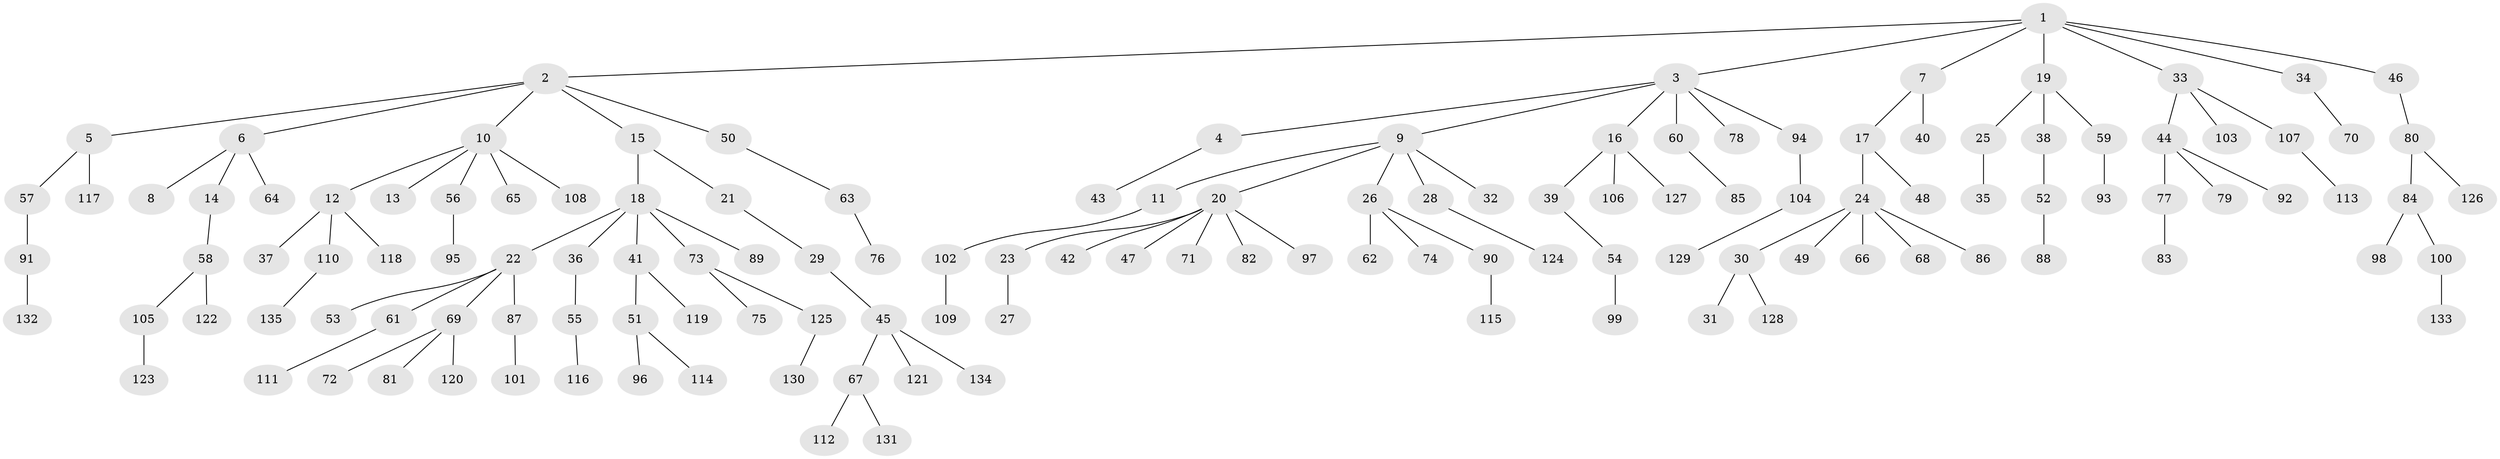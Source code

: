 // Generated by graph-tools (version 1.1) at 2025/26/03/09/25 03:26:23]
// undirected, 135 vertices, 134 edges
graph export_dot {
graph [start="1"]
  node [color=gray90,style=filled];
  1;
  2;
  3;
  4;
  5;
  6;
  7;
  8;
  9;
  10;
  11;
  12;
  13;
  14;
  15;
  16;
  17;
  18;
  19;
  20;
  21;
  22;
  23;
  24;
  25;
  26;
  27;
  28;
  29;
  30;
  31;
  32;
  33;
  34;
  35;
  36;
  37;
  38;
  39;
  40;
  41;
  42;
  43;
  44;
  45;
  46;
  47;
  48;
  49;
  50;
  51;
  52;
  53;
  54;
  55;
  56;
  57;
  58;
  59;
  60;
  61;
  62;
  63;
  64;
  65;
  66;
  67;
  68;
  69;
  70;
  71;
  72;
  73;
  74;
  75;
  76;
  77;
  78;
  79;
  80;
  81;
  82;
  83;
  84;
  85;
  86;
  87;
  88;
  89;
  90;
  91;
  92;
  93;
  94;
  95;
  96;
  97;
  98;
  99;
  100;
  101;
  102;
  103;
  104;
  105;
  106;
  107;
  108;
  109;
  110;
  111;
  112;
  113;
  114;
  115;
  116;
  117;
  118;
  119;
  120;
  121;
  122;
  123;
  124;
  125;
  126;
  127;
  128;
  129;
  130;
  131;
  132;
  133;
  134;
  135;
  1 -- 2;
  1 -- 3;
  1 -- 7;
  1 -- 19;
  1 -- 33;
  1 -- 34;
  1 -- 46;
  2 -- 5;
  2 -- 6;
  2 -- 10;
  2 -- 15;
  2 -- 50;
  3 -- 4;
  3 -- 9;
  3 -- 16;
  3 -- 60;
  3 -- 78;
  3 -- 94;
  4 -- 43;
  5 -- 57;
  5 -- 117;
  6 -- 8;
  6 -- 14;
  6 -- 64;
  7 -- 17;
  7 -- 40;
  9 -- 11;
  9 -- 20;
  9 -- 26;
  9 -- 28;
  9 -- 32;
  10 -- 12;
  10 -- 13;
  10 -- 56;
  10 -- 65;
  10 -- 108;
  11 -- 102;
  12 -- 37;
  12 -- 110;
  12 -- 118;
  14 -- 58;
  15 -- 18;
  15 -- 21;
  16 -- 39;
  16 -- 106;
  16 -- 127;
  17 -- 24;
  17 -- 48;
  18 -- 22;
  18 -- 36;
  18 -- 41;
  18 -- 73;
  18 -- 89;
  19 -- 25;
  19 -- 38;
  19 -- 59;
  20 -- 23;
  20 -- 42;
  20 -- 47;
  20 -- 71;
  20 -- 82;
  20 -- 97;
  21 -- 29;
  22 -- 53;
  22 -- 61;
  22 -- 69;
  22 -- 87;
  23 -- 27;
  24 -- 30;
  24 -- 49;
  24 -- 66;
  24 -- 68;
  24 -- 86;
  25 -- 35;
  26 -- 62;
  26 -- 74;
  26 -- 90;
  28 -- 124;
  29 -- 45;
  30 -- 31;
  30 -- 128;
  33 -- 44;
  33 -- 103;
  33 -- 107;
  34 -- 70;
  36 -- 55;
  38 -- 52;
  39 -- 54;
  41 -- 51;
  41 -- 119;
  44 -- 77;
  44 -- 79;
  44 -- 92;
  45 -- 67;
  45 -- 121;
  45 -- 134;
  46 -- 80;
  50 -- 63;
  51 -- 96;
  51 -- 114;
  52 -- 88;
  54 -- 99;
  55 -- 116;
  56 -- 95;
  57 -- 91;
  58 -- 105;
  58 -- 122;
  59 -- 93;
  60 -- 85;
  61 -- 111;
  63 -- 76;
  67 -- 112;
  67 -- 131;
  69 -- 72;
  69 -- 81;
  69 -- 120;
  73 -- 75;
  73 -- 125;
  77 -- 83;
  80 -- 84;
  80 -- 126;
  84 -- 98;
  84 -- 100;
  87 -- 101;
  90 -- 115;
  91 -- 132;
  94 -- 104;
  100 -- 133;
  102 -- 109;
  104 -- 129;
  105 -- 123;
  107 -- 113;
  110 -- 135;
  125 -- 130;
}

